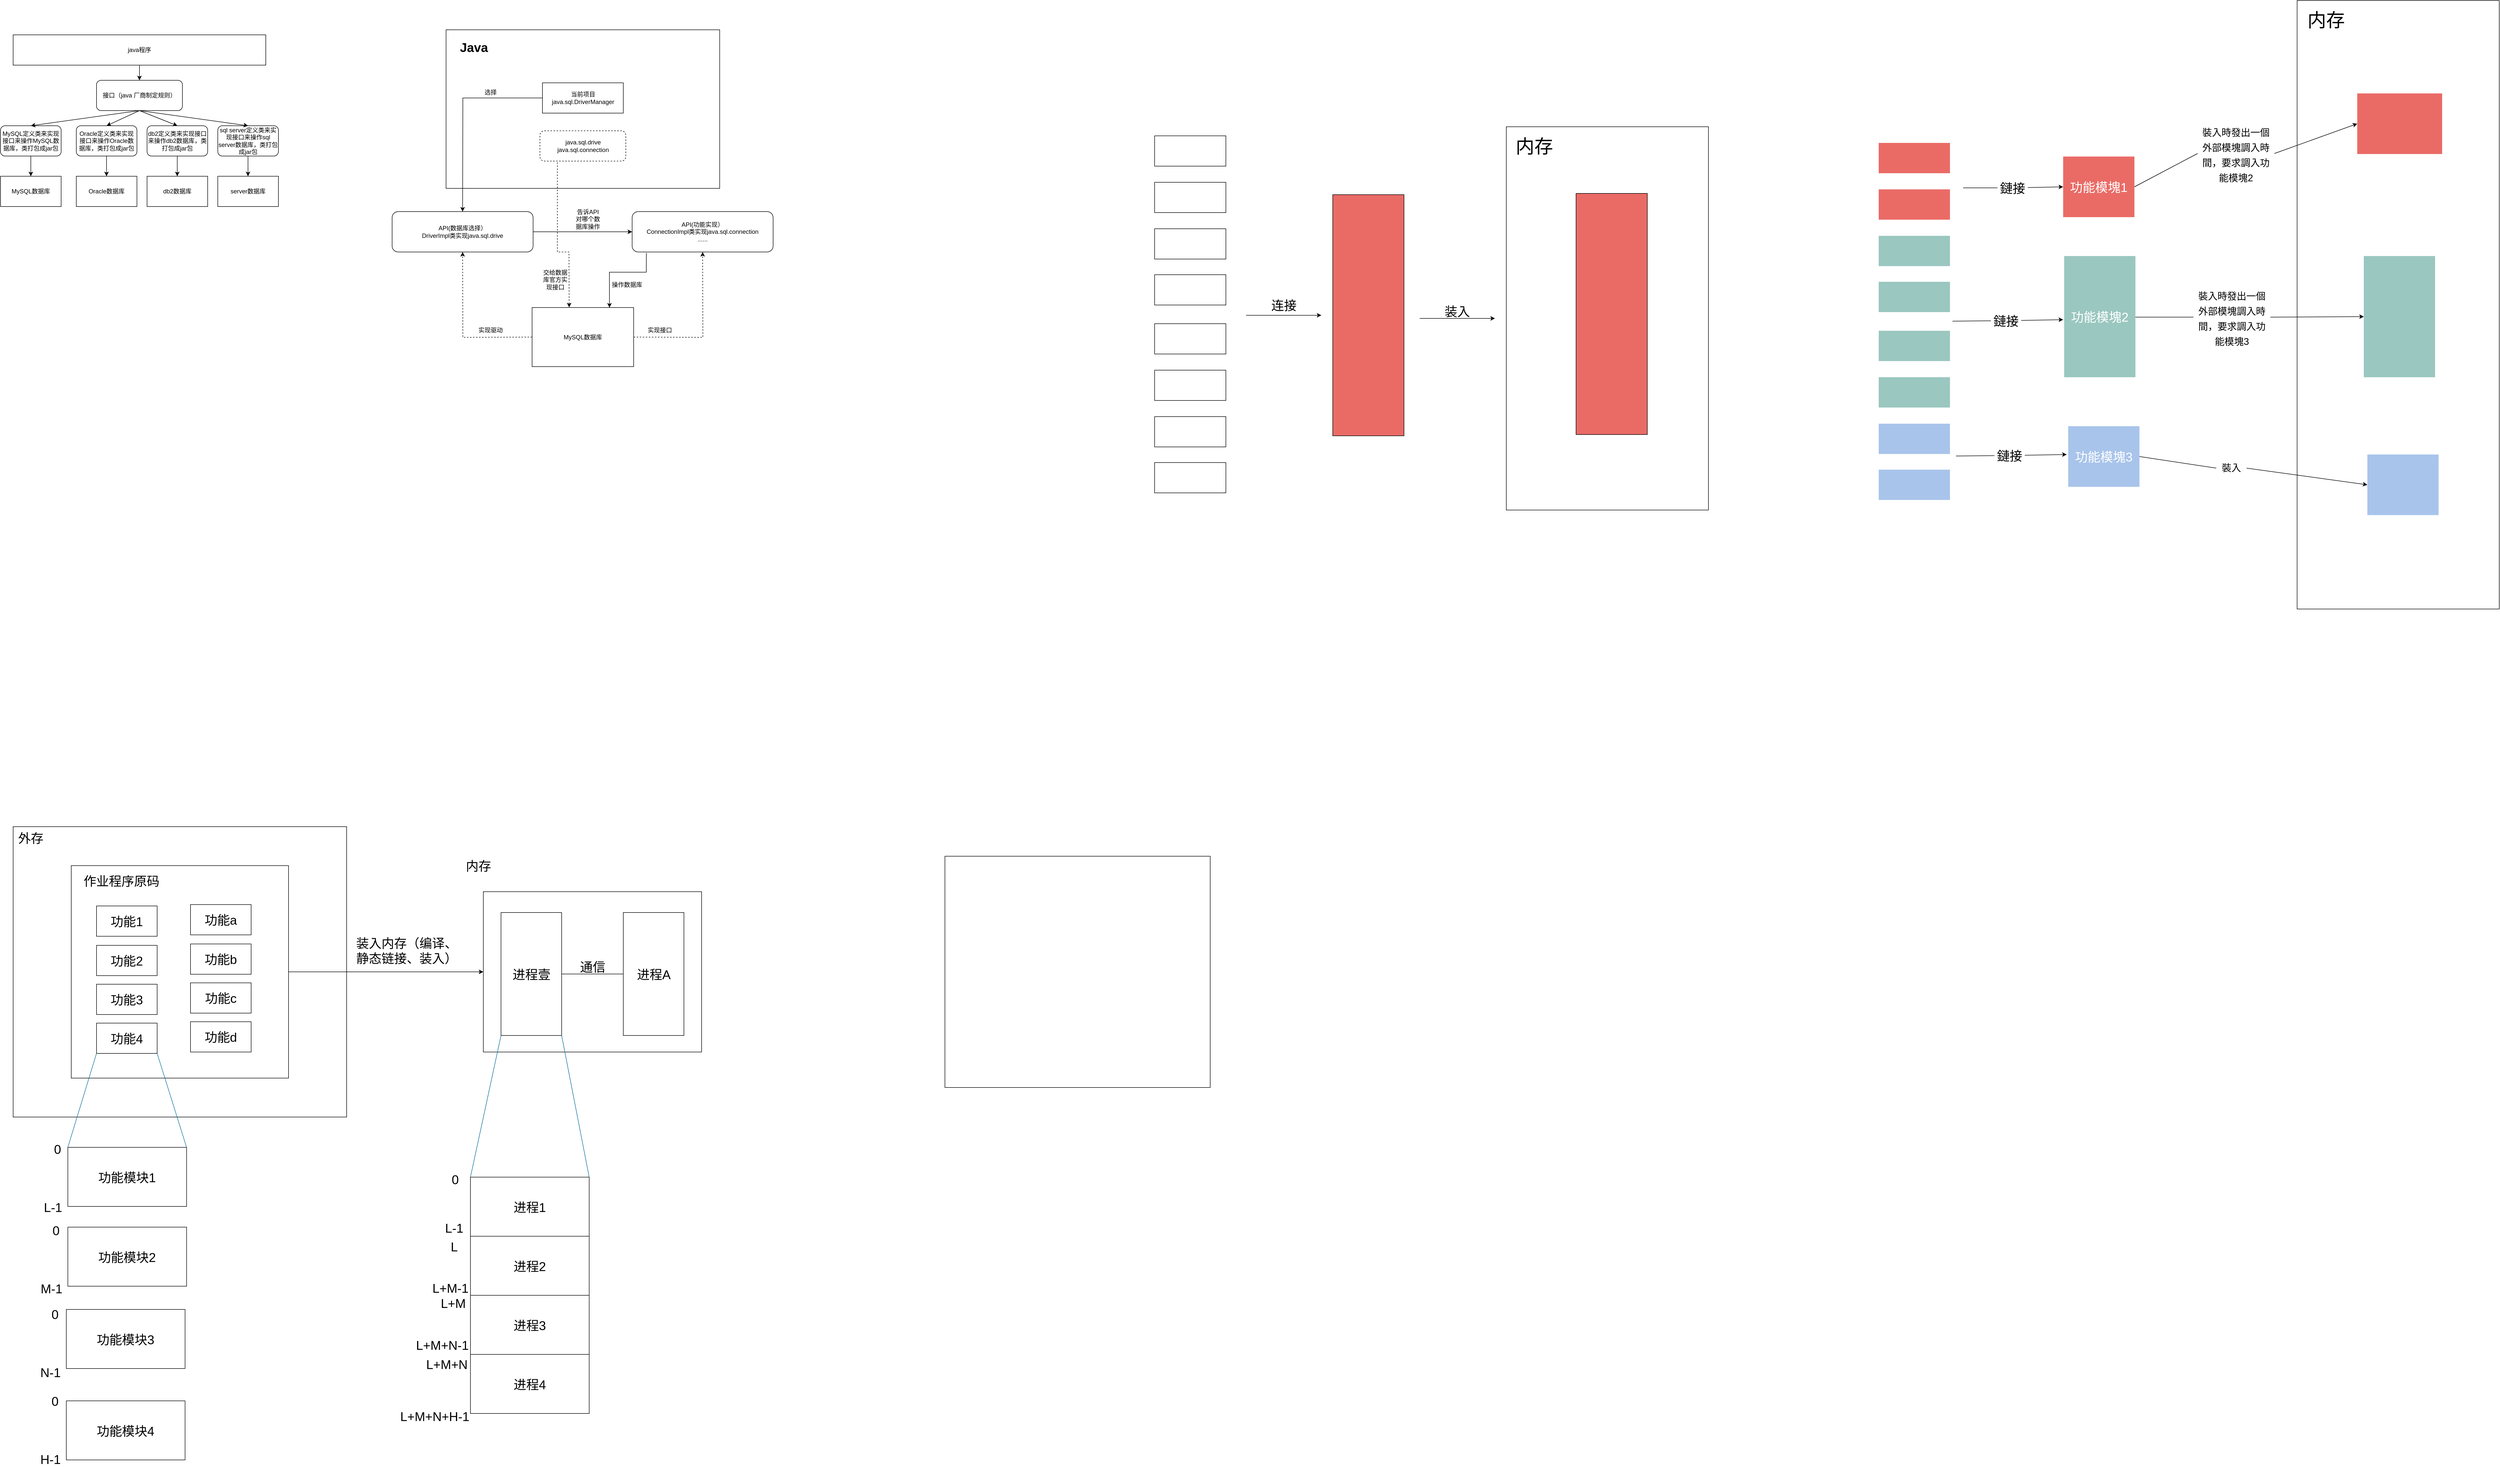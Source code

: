 <mxfile version="20.5.1" type="github">
  <diagram id="fJQxoJf5jhGwblM7NqLG" name="第 1 页">
    <mxGraphModel dx="2844" dy="1524" grid="0" gridSize="10" guides="0" tooltips="1" connect="1" arrows="1" fold="1" page="1" pageScale="1" pageWidth="12000" pageHeight="1500" math="0" shadow="0">
      <root>
        <mxCell id="0" />
        <mxCell id="1" parent="0" />
        <mxCell id="TgsDMeZz0ZNmJRAmqob0-356" value="&lt;span style=&quot;color: rgb(255, 255, 255);&quot;&gt;功能模塊2&lt;/span&gt;" style="rounded=0;whiteSpace=wrap;html=1;fontSize=25;fillColor=#9AC7BF;strokeColor=none;" vertex="1" parent="1">
          <mxGeometry x="4369" y="648" width="141" height="240" as="geometry" />
        </mxCell>
        <mxCell id="TgsDMeZz0ZNmJRAmqob0-334" value="&lt;font color=&quot;#ffffff&quot;&gt;功能模塊1&lt;/font&gt;" style="rounded=0;whiteSpace=wrap;html=1;fontSize=25;fillColor=#EA6B66;strokeColor=none;gradientColor=none;" vertex="1" parent="1">
          <mxGeometry x="4367" y="451" width="141" height="120" as="geometry" />
        </mxCell>
        <mxCell id="TgsDMeZz0ZNmJRAmqob0-341" value="" style="rounded=0;whiteSpace=wrap;html=1;fontSize=25;" vertex="1" parent="1">
          <mxGeometry x="4830" y="142" width="400" height="1205" as="geometry" />
        </mxCell>
        <mxCell id="TgsDMeZz0ZNmJRAmqob0-39" value="" style="rounded=0;whiteSpace=wrap;html=1;fillColor=none;" vertex="1" parent="1">
          <mxGeometry x="1166.75" y="200" width="541.5" height="314" as="geometry" />
        </mxCell>
        <mxCell id="TgsDMeZz0ZNmJRAmqob0-1" value="java程序&lt;br&gt;" style="rounded=0;whiteSpace=wrap;html=1;align=center;" vertex="1" parent="1">
          <mxGeometry x="310" y="210" width="500" height="60" as="geometry" />
        </mxCell>
        <mxCell id="TgsDMeZz0ZNmJRAmqob0-2" value="接口（java 厂商制定规则）" style="rounded=1;whiteSpace=wrap;html=1;" vertex="1" parent="1">
          <mxGeometry x="475" y="300" width="170" height="60" as="geometry" />
        </mxCell>
        <mxCell id="TgsDMeZz0ZNmJRAmqob0-3" value="MySQL定义类来实现接口来操作MySQL数据库，类打包成jar包" style="rounded=1;whiteSpace=wrap;html=1;" vertex="1" parent="1">
          <mxGeometry x="285" y="390" width="120" height="60" as="geometry" />
        </mxCell>
        <mxCell id="TgsDMeZz0ZNmJRAmqob0-4" value="Oracle定义类来实现接口来操作Oracle数据库，类打包成jar包" style="rounded=1;whiteSpace=wrap;html=1;" vertex="1" parent="1">
          <mxGeometry x="435" y="390" width="120" height="60" as="geometry" />
        </mxCell>
        <mxCell id="TgsDMeZz0ZNmJRAmqob0-5" value="db2定义类来实现接口来操作db2数据库，类打包成jar包" style="rounded=1;whiteSpace=wrap;html=1;" vertex="1" parent="1">
          <mxGeometry x="575" y="390" width="120" height="60" as="geometry" />
        </mxCell>
        <mxCell id="TgsDMeZz0ZNmJRAmqob0-6" value="sql server定义类来实现接口来操作sql server数据库，类打包成jar包" style="rounded=1;whiteSpace=wrap;html=1;" vertex="1" parent="1">
          <mxGeometry x="715" y="390" width="120" height="60" as="geometry" />
        </mxCell>
        <mxCell id="TgsDMeZz0ZNmJRAmqob0-7" value="MySQL数据库" style="rounded=0;whiteSpace=wrap;html=1;" vertex="1" parent="1">
          <mxGeometry x="285" y="490" width="120" height="60" as="geometry" />
        </mxCell>
        <mxCell id="TgsDMeZz0ZNmJRAmqob0-8" value="server数据库" style="rounded=0;whiteSpace=wrap;html=1;" vertex="1" parent="1">
          <mxGeometry x="715" y="490" width="120" height="60" as="geometry" />
        </mxCell>
        <mxCell id="TgsDMeZz0ZNmJRAmqob0-9" value="db2数据库" style="rounded=0;whiteSpace=wrap;html=1;" vertex="1" parent="1">
          <mxGeometry x="575" y="490" width="120" height="60" as="geometry" />
        </mxCell>
        <mxCell id="TgsDMeZz0ZNmJRAmqob0-10" value="Oracle数据库" style="rounded=0;whiteSpace=wrap;html=1;" vertex="1" parent="1">
          <mxGeometry x="435" y="490" width="120" height="60" as="geometry" />
        </mxCell>
        <mxCell id="TgsDMeZz0ZNmJRAmqob0-11" value="" style="endArrow=classic;html=1;rounded=0;exitX=0.5;exitY=1;exitDx=0;exitDy=0;entryX=0.5;entryY=0;entryDx=0;entryDy=0;" edge="1" parent="1" source="TgsDMeZz0ZNmJRAmqob0-1" target="TgsDMeZz0ZNmJRAmqob0-2">
          <mxGeometry width="50" height="50" relative="1" as="geometry">
            <mxPoint x="590" y="390" as="sourcePoint" />
            <mxPoint x="640" y="340" as="targetPoint" />
          </mxGeometry>
        </mxCell>
        <mxCell id="TgsDMeZz0ZNmJRAmqob0-12" value="" style="endArrow=classic;html=1;rounded=0;exitX=0.5;exitY=1;exitDx=0;exitDy=0;entryX=0.5;entryY=0;entryDx=0;entryDy=0;" edge="1" parent="1" source="TgsDMeZz0ZNmJRAmqob0-2" target="TgsDMeZz0ZNmJRAmqob0-3">
          <mxGeometry width="50" height="50" relative="1" as="geometry">
            <mxPoint x="590" y="390" as="sourcePoint" />
            <mxPoint x="640" y="340" as="targetPoint" />
          </mxGeometry>
        </mxCell>
        <mxCell id="TgsDMeZz0ZNmJRAmqob0-13" value="" style="endArrow=classic;html=1;rounded=0;exitX=0.5;exitY=1;exitDx=0;exitDy=0;entryX=0.5;entryY=0;entryDx=0;entryDy=0;" edge="1" parent="1" source="TgsDMeZz0ZNmJRAmqob0-2" target="TgsDMeZz0ZNmJRAmqob0-6">
          <mxGeometry width="50" height="50" relative="1" as="geometry">
            <mxPoint x="570" y="370" as="sourcePoint" />
            <mxPoint x="355" y="400" as="targetPoint" />
          </mxGeometry>
        </mxCell>
        <mxCell id="TgsDMeZz0ZNmJRAmqob0-14" value="" style="endArrow=classic;html=1;rounded=0;entryX=0.5;entryY=0;entryDx=0;entryDy=0;exitX=0.5;exitY=1;exitDx=0;exitDy=0;" edge="1" parent="1" source="TgsDMeZz0ZNmJRAmqob0-2" target="TgsDMeZz0ZNmJRAmqob0-5">
          <mxGeometry width="50" height="50" relative="1" as="geometry">
            <mxPoint x="560" y="370" as="sourcePoint" />
            <mxPoint x="785" y="400" as="targetPoint" />
          </mxGeometry>
        </mxCell>
        <mxCell id="TgsDMeZz0ZNmJRAmqob0-15" value="" style="endArrow=classic;html=1;rounded=0;entryX=0.5;entryY=0;entryDx=0;entryDy=0;exitX=0.5;exitY=1;exitDx=0;exitDy=0;" edge="1" parent="1" source="TgsDMeZz0ZNmJRAmqob0-2" target="TgsDMeZz0ZNmJRAmqob0-4">
          <mxGeometry width="50" height="50" relative="1" as="geometry">
            <mxPoint x="570" y="370" as="sourcePoint" />
            <mxPoint x="645" y="400" as="targetPoint" />
          </mxGeometry>
        </mxCell>
        <mxCell id="TgsDMeZz0ZNmJRAmqob0-16" value="" style="endArrow=classic;html=1;rounded=0;exitX=0.5;exitY=1;exitDx=0;exitDy=0;entryX=0.5;entryY=0;entryDx=0;entryDy=0;" edge="1" parent="1" source="TgsDMeZz0ZNmJRAmqob0-3" target="TgsDMeZz0ZNmJRAmqob0-7">
          <mxGeometry width="50" height="50" relative="1" as="geometry">
            <mxPoint x="570" y="280" as="sourcePoint" />
            <mxPoint x="570" y="310" as="targetPoint" />
          </mxGeometry>
        </mxCell>
        <mxCell id="TgsDMeZz0ZNmJRAmqob0-17" value="" style="endArrow=classic;html=1;rounded=0;exitX=0.5;exitY=1;exitDx=0;exitDy=0;entryX=0.5;entryY=0;entryDx=0;entryDy=0;" edge="1" parent="1">
          <mxGeometry width="50" height="50" relative="1" as="geometry">
            <mxPoint x="494.8" y="450" as="sourcePoint" />
            <mxPoint x="494.8" y="490" as="targetPoint" />
          </mxGeometry>
        </mxCell>
        <mxCell id="TgsDMeZz0ZNmJRAmqob0-18" value="" style="endArrow=classic;html=1;rounded=0;exitX=0.5;exitY=1;exitDx=0;exitDy=0;entryX=0.5;entryY=0;entryDx=0;entryDy=0;" edge="1" parent="1">
          <mxGeometry width="50" height="50" relative="1" as="geometry">
            <mxPoint x="634.8" y="450" as="sourcePoint" />
            <mxPoint x="634.8" y="490" as="targetPoint" />
          </mxGeometry>
        </mxCell>
        <mxCell id="TgsDMeZz0ZNmJRAmqob0-19" value="" style="endArrow=classic;html=1;rounded=0;exitX=0.5;exitY=1;exitDx=0;exitDy=0;entryX=0.5;entryY=0;entryDx=0;entryDy=0;" edge="1" parent="1">
          <mxGeometry width="50" height="50" relative="1" as="geometry">
            <mxPoint x="774.8" y="450" as="sourcePoint" />
            <mxPoint x="774.8" y="490" as="targetPoint" />
          </mxGeometry>
        </mxCell>
        <mxCell id="TgsDMeZz0ZNmJRAmqob0-20" value="当前项目&lt;br&gt;java.sql.DriverManager" style="rounded=0;whiteSpace=wrap;html=1;align=center;" vertex="1" parent="1">
          <mxGeometry x="1357.5" y="305" width="160" height="60" as="geometry" />
        </mxCell>
        <mxCell id="TgsDMeZz0ZNmJRAmqob0-21" value="java.sql.drive&lt;br&gt;java.sql.connection&lt;br&gt;" style="rounded=1;whiteSpace=wrap;html=1;fillColor=none;dashed=1;" vertex="1" parent="1">
          <mxGeometry x="1352.5" y="400" width="170" height="60" as="geometry" />
        </mxCell>
        <mxCell id="TgsDMeZz0ZNmJRAmqob0-23" value="API(数据库选择）&lt;br&gt;DriverImpl类实现java.sql.drive" style="rounded=1;whiteSpace=wrap;html=1;fillColor=none;" vertex="1" parent="1">
          <mxGeometry x="1060" y="560" width="279" height="80" as="geometry" />
        </mxCell>
        <mxCell id="TgsDMeZz0ZNmJRAmqob0-29" value="MySQL数据库" style="rounded=0;whiteSpace=wrap;html=1;" vertex="1" parent="1">
          <mxGeometry x="1337" y="750" width="201" height="117" as="geometry" />
        </mxCell>
        <mxCell id="TgsDMeZz0ZNmJRAmqob0-30" value="" style="endArrow=classic;html=1;rounded=0;entryX=0.5;entryY=0;entryDx=0;entryDy=0;exitX=0;exitY=0.5;exitDx=0;exitDy=0;" edge="1" parent="1" source="TgsDMeZz0ZNmJRAmqob0-20" target="TgsDMeZz0ZNmJRAmqob0-23">
          <mxGeometry width="50" height="50" relative="1" as="geometry">
            <mxPoint x="1429" y="484" as="sourcePoint" />
            <mxPoint x="1479" y="434" as="targetPoint" />
            <Array as="points">
              <mxPoint x="1200" y="335" />
            </Array>
          </mxGeometry>
        </mxCell>
        <mxCell id="TgsDMeZz0ZNmJRAmqob0-36" value="" style="endArrow=classic;html=1;rounded=0;exitX=0;exitY=0.5;exitDx=0;exitDy=0;entryX=0.5;entryY=1;entryDx=0;entryDy=0;dashed=1;" edge="1" parent="1" source="TgsDMeZz0ZNmJRAmqob0-29" target="TgsDMeZz0ZNmJRAmqob0-23">
          <mxGeometry width="50" height="50" relative="1" as="geometry">
            <mxPoint x="1199" y="767" as="sourcePoint" />
            <mxPoint x="1398.8" y="582" as="targetPoint" />
            <Array as="points">
              <mxPoint x="1200" y="809" />
              <mxPoint x="1200" y="803" />
            </Array>
          </mxGeometry>
        </mxCell>
        <mxCell id="TgsDMeZz0ZNmJRAmqob0-41" value="实现驱动" style="text;html=1;strokeColor=none;fillColor=none;align=center;verticalAlign=middle;whiteSpace=wrap;rounded=0;" vertex="1" parent="1">
          <mxGeometry x="1225" y="780" width="60" height="30" as="geometry" />
        </mxCell>
        <mxCell id="TgsDMeZz0ZNmJRAmqob0-42" value="选择" style="text;html=1;strokeColor=none;fillColor=none;align=center;verticalAlign=middle;whiteSpace=wrap;rounded=0;" vertex="1" parent="1">
          <mxGeometry x="1225" y="309" width="60" height="30" as="geometry" />
        </mxCell>
        <mxCell id="TgsDMeZz0ZNmJRAmqob0-43" value="" style="endArrow=classic;html=1;rounded=0;exitX=1;exitY=0.5;exitDx=0;exitDy=0;entryX=0;entryY=0.5;entryDx=0;entryDy=0;" edge="1" parent="1" source="TgsDMeZz0ZNmJRAmqob0-23" target="TgsDMeZz0ZNmJRAmqob0-48">
          <mxGeometry width="50" height="50" relative="1" as="geometry">
            <mxPoint x="1310" y="480" as="sourcePoint" />
            <mxPoint x="1410" y="600" as="targetPoint" />
            <Array as="points">
              <mxPoint x="1360" y="600" />
            </Array>
          </mxGeometry>
        </mxCell>
        <mxCell id="TgsDMeZz0ZNmJRAmqob0-44" value="告诉API对哪个数据库操作" style="text;html=1;strokeColor=none;fillColor=none;align=center;verticalAlign=middle;whiteSpace=wrap;rounded=0;" vertex="1" parent="1">
          <mxGeometry x="1420" y="560" width="55" height="30" as="geometry" />
        </mxCell>
        <mxCell id="TgsDMeZz0ZNmJRAmqob0-47" value="" style="endArrow=classic;html=1;rounded=0;exitX=1;exitY=0.5;exitDx=0;exitDy=0;entryX=0.5;entryY=1;entryDx=0;entryDy=0;dashed=1;" edge="1" parent="1" source="TgsDMeZz0ZNmJRAmqob0-29" target="TgsDMeZz0ZNmJRAmqob0-48">
          <mxGeometry width="50" height="50" relative="1" as="geometry">
            <mxPoint x="1580" y="475.41" as="sourcePoint" />
            <mxPoint x="1580.939" y="764.591" as="targetPoint" />
            <Array as="points">
              <mxPoint x="1675" y="809" />
            </Array>
          </mxGeometry>
        </mxCell>
        <mxCell id="TgsDMeZz0ZNmJRAmqob0-48" value="API(功能实现）&lt;br&gt;ConnectionImpl类实现java.sql.connection&lt;br&gt;......" style="rounded=1;whiteSpace=wrap;html=1;fillColor=none;" vertex="1" parent="1">
          <mxGeometry x="1535" y="560" width="279" height="80" as="geometry" />
        </mxCell>
        <mxCell id="TgsDMeZz0ZNmJRAmqob0-49" value="实现接口" style="text;html=1;strokeColor=none;fillColor=none;align=center;verticalAlign=middle;whiteSpace=wrap;rounded=0;" vertex="1" parent="1">
          <mxGeometry x="1560" y="780" width="60" height="30" as="geometry" />
        </mxCell>
        <mxCell id="TgsDMeZz0ZNmJRAmqob0-52" value="" style="endArrow=classic;html=1;rounded=0;dashed=1;exitX=0.203;exitY=1.044;exitDx=0;exitDy=0;exitPerimeter=0;entryX=0.365;entryY=-0.003;entryDx=0;entryDy=0;entryPerimeter=0;" edge="1" parent="1" source="TgsDMeZz0ZNmJRAmqob0-21" target="TgsDMeZz0ZNmJRAmqob0-29">
          <mxGeometry width="50" height="50" relative="1" as="geometry">
            <mxPoint x="1420" y="690" as="sourcePoint" />
            <mxPoint x="1470" y="640" as="targetPoint" />
            <Array as="points">
              <mxPoint x="1387" y="640" />
              <mxPoint x="1410" y="640" />
            </Array>
          </mxGeometry>
        </mxCell>
        <mxCell id="TgsDMeZz0ZNmJRAmqob0-53" value="交给数据库官方实现接口" style="text;html=1;strokeColor=none;fillColor=none;align=center;verticalAlign=middle;whiteSpace=wrap;rounded=0;dashed=1;" vertex="1" parent="1">
          <mxGeometry x="1352.5" y="680" width="60" height="30" as="geometry" />
        </mxCell>
        <mxCell id="TgsDMeZz0ZNmJRAmqob0-55" value="" style="endArrow=classic;html=1;rounded=0;exitX=0.101;exitY=1.023;exitDx=0;exitDy=0;exitPerimeter=0;entryX=0.762;entryY=0.001;entryDx=0;entryDy=0;entryPerimeter=0;" edge="1" parent="1" source="TgsDMeZz0ZNmJRAmqob0-48" target="TgsDMeZz0ZNmJRAmqob0-29">
          <mxGeometry width="50" height="50" relative="1" as="geometry">
            <mxPoint x="1390" y="620" as="sourcePoint" />
            <mxPoint x="1440" y="570" as="targetPoint" />
            <Array as="points">
              <mxPoint x="1563" y="680" />
              <mxPoint x="1490" y="680" />
            </Array>
          </mxGeometry>
        </mxCell>
        <mxCell id="TgsDMeZz0ZNmJRAmqob0-56" value="操作数据库" style="text;html=1;strokeColor=none;fillColor=none;align=center;verticalAlign=middle;whiteSpace=wrap;rounded=0;dashed=1;" vertex="1" parent="1">
          <mxGeometry x="1490" y="690" width="70" height="30" as="geometry" />
        </mxCell>
        <mxCell id="TgsDMeZz0ZNmJRAmqob0-57" value="&lt;font style=&quot;font-size: 25px;&quot;&gt;&lt;b&gt;Java&lt;/b&gt;&lt;/font&gt;" style="text;html=1;strokeColor=none;fillColor=none;align=center;verticalAlign=middle;whiteSpace=wrap;rounded=0;dashed=1;" vertex="1" parent="1">
          <mxGeometry x="1180" y="214" width="84" height="39" as="geometry" />
        </mxCell>
        <mxCell id="TgsDMeZz0ZNmJRAmqob0-58" value="" style="rounded=0;whiteSpace=wrap;html=1;fontSize=25;" vertex="1" parent="1">
          <mxGeometry x="310" y="1778" width="660" height="575" as="geometry" />
        </mxCell>
        <mxCell id="TgsDMeZz0ZNmJRAmqob0-59" value="外存" style="text;html=1;strokeColor=none;fillColor=none;align=center;verticalAlign=middle;whiteSpace=wrap;rounded=0;fontSize=25;" vertex="1" parent="1">
          <mxGeometry x="314.5" y="1785" width="60" height="30" as="geometry" />
        </mxCell>
        <mxCell id="TgsDMeZz0ZNmJRAmqob0-60" value="" style="rounded=0;whiteSpace=wrap;html=1;fontSize=25;" vertex="1" parent="1">
          <mxGeometry x="425" y="1855.13" width="430" height="420.75" as="geometry" />
        </mxCell>
        <mxCell id="TgsDMeZz0ZNmJRAmqob0-61" value="" style="endArrow=classic;html=1;rounded=0;fontSize=25;exitX=1;exitY=0.5;exitDx=0;exitDy=0;entryX=0;entryY=0.5;entryDx=0;entryDy=0;" edge="1" parent="1" source="TgsDMeZz0ZNmJRAmqob0-60" target="TgsDMeZz0ZNmJRAmqob0-66">
          <mxGeometry width="50" height="50" relative="1" as="geometry">
            <mxPoint x="1126.5" y="2005" as="sourcePoint" />
            <mxPoint x="1269.5" y="2060" as="targetPoint" />
          </mxGeometry>
        </mxCell>
        <mxCell id="TgsDMeZz0ZNmJRAmqob0-62" value="" style="rounded=0;whiteSpace=wrap;html=1;fontSize=25;fillColor=none;" vertex="1" parent="1">
          <mxGeometry x="2154" y="1836.5" width="525" height="458" as="geometry" />
        </mxCell>
        <mxCell id="TgsDMeZz0ZNmJRAmqob0-64" value="装入内存（编译、静态链接、装入）" style="text;html=1;strokeColor=none;fillColor=none;align=center;verticalAlign=middle;whiteSpace=wrap;rounded=0;fontSize=25;" vertex="1" parent="1">
          <mxGeometry x="980" y="1976" width="217.5" height="94" as="geometry" />
        </mxCell>
        <mxCell id="TgsDMeZz0ZNmJRAmqob0-65" value="内存" style="text;html=1;strokeColor=none;fillColor=none;align=center;verticalAlign=middle;whiteSpace=wrap;rounded=0;fontSize=25;" vertex="1" parent="1">
          <mxGeometry x="1200.5" y="1840" width="60" height="30" as="geometry" />
        </mxCell>
        <mxCell id="TgsDMeZz0ZNmJRAmqob0-66" value="" style="rounded=0;whiteSpace=wrap;html=1;fontSize=25;" vertex="1" parent="1">
          <mxGeometry x="1240.5" y="1906.75" width="432" height="317.5" as="geometry" />
        </mxCell>
        <mxCell id="TgsDMeZz0ZNmJRAmqob0-71" value="作业程序原码" style="text;html=1;strokeColor=none;fillColor=none;align=center;verticalAlign=middle;whiteSpace=wrap;rounded=0;fontSize=25;" vertex="1" parent="1">
          <mxGeometry x="437" y="1870" width="175" height="30" as="geometry" />
        </mxCell>
        <mxCell id="TgsDMeZz0ZNmJRAmqob0-76" value="功能1" style="rounded=0;whiteSpace=wrap;html=1;fontSize=25;" vertex="1" parent="1">
          <mxGeometry x="475" y="1935" width="120" height="60" as="geometry" />
        </mxCell>
        <mxCell id="TgsDMeZz0ZNmJRAmqob0-77" value="功能4" style="rounded=0;whiteSpace=wrap;html=1;fontSize=25;" vertex="1" parent="1">
          <mxGeometry x="475" y="2167" width="120" height="60" as="geometry" />
        </mxCell>
        <mxCell id="TgsDMeZz0ZNmJRAmqob0-78" value="功能3" style="rounded=0;whiteSpace=wrap;html=1;fontSize=25;" vertex="1" parent="1">
          <mxGeometry x="475" y="2090" width="120" height="60" as="geometry" />
        </mxCell>
        <mxCell id="TgsDMeZz0ZNmJRAmqob0-79" value="功能2" style="rounded=0;whiteSpace=wrap;html=1;fontSize=25;" vertex="1" parent="1">
          <mxGeometry x="475" y="2013" width="120" height="60" as="geometry" />
        </mxCell>
        <mxCell id="TgsDMeZz0ZNmJRAmqob0-82" value="进程壹" style="rounded=0;whiteSpace=wrap;html=1;fontSize=25;" vertex="1" parent="1">
          <mxGeometry x="1275.5" y="1948" width="120" height="243.51" as="geometry" />
        </mxCell>
        <mxCell id="TgsDMeZz0ZNmJRAmqob0-85" style="edgeStyle=none;rounded=0;orthogonalLoop=1;jettySize=auto;html=1;exitX=0.75;exitY=1;exitDx=0;exitDy=0;fontSize=25;" edge="1" parent="1" source="TgsDMeZz0ZNmJRAmqob0-82" target="TgsDMeZz0ZNmJRAmqob0-82">
          <mxGeometry relative="1" as="geometry" />
        </mxCell>
        <mxCell id="TgsDMeZz0ZNmJRAmqob0-87" value="进程4" style="rounded=0;whiteSpace=wrap;html=1;fontSize=25;" vertex="1" parent="1">
          <mxGeometry x="1215" y="2823" width="235" height="117" as="geometry" />
        </mxCell>
        <mxCell id="TgsDMeZz0ZNmJRAmqob0-90" value="进程1" style="rounded=0;whiteSpace=wrap;html=1;fontSize=25;" vertex="1" parent="1">
          <mxGeometry x="1215" y="2472" width="235" height="117" as="geometry" />
        </mxCell>
        <mxCell id="TgsDMeZz0ZNmJRAmqob0-91" value="进程2" style="rounded=0;whiteSpace=wrap;html=1;fontSize=25;" vertex="1" parent="1">
          <mxGeometry x="1215" y="2589" width="235" height="117" as="geometry" />
        </mxCell>
        <mxCell id="TgsDMeZz0ZNmJRAmqob0-92" value="进程3" style="rounded=0;whiteSpace=wrap;html=1;fontSize=25;" vertex="1" parent="1">
          <mxGeometry x="1215" y="2706" width="235" height="117" as="geometry" />
        </mxCell>
        <mxCell id="TgsDMeZz0ZNmJRAmqob0-93" value="" style="endArrow=none;html=1;rounded=0;fontSize=25;entryX=0;entryY=1;entryDx=0;entryDy=0;exitX=0;exitY=0;exitDx=0;exitDy=0;fillColor=#b1ddf0;strokeColor=#10739e;" edge="1" parent="1" source="TgsDMeZz0ZNmJRAmqob0-90" target="TgsDMeZz0ZNmJRAmqob0-82">
          <mxGeometry width="50" height="50" relative="1" as="geometry">
            <mxPoint x="1173" y="2502" as="sourcePoint" />
            <mxPoint x="1223" y="2452" as="targetPoint" />
          </mxGeometry>
        </mxCell>
        <mxCell id="TgsDMeZz0ZNmJRAmqob0-94" value="" style="endArrow=none;html=1;rounded=0;fontSize=25;exitX=1;exitY=1;exitDx=0;exitDy=0;entryX=1;entryY=0;entryDx=0;entryDy=0;fillColor=#b1ddf0;strokeColor=#10739e;" edge="1" parent="1" source="TgsDMeZz0ZNmJRAmqob0-82" target="TgsDMeZz0ZNmJRAmqob0-90">
          <mxGeometry width="50" height="50" relative="1" as="geometry">
            <mxPoint x="1173" y="2502" as="sourcePoint" />
            <mxPoint x="1223" y="2452" as="targetPoint" />
          </mxGeometry>
        </mxCell>
        <mxCell id="TgsDMeZz0ZNmJRAmqob0-95" value="0" style="text;html=1;strokeColor=none;fillColor=none;align=center;verticalAlign=middle;whiteSpace=wrap;rounded=0;fontSize=25;" vertex="1" parent="1">
          <mxGeometry x="1155" y="2461" width="60" height="30" as="geometry" />
        </mxCell>
        <mxCell id="TgsDMeZz0ZNmJRAmqob0-96" value="L-1" style="text;html=1;strokeColor=none;fillColor=none;align=center;verticalAlign=middle;whiteSpace=wrap;rounded=0;fontSize=25;" vertex="1" parent="1">
          <mxGeometry x="1152.5" y="2557" width="60" height="30" as="geometry" />
        </mxCell>
        <mxCell id="TgsDMeZz0ZNmJRAmqob0-97" value="L" style="text;html=1;strokeColor=none;fillColor=none;align=center;verticalAlign=middle;whiteSpace=wrap;rounded=0;fontSize=25;" vertex="1" parent="1">
          <mxGeometry x="1152.5" y="2594" width="60" height="30" as="geometry" />
        </mxCell>
        <mxCell id="TgsDMeZz0ZNmJRAmqob0-98" value="L+M-1" style="text;html=1;strokeColor=none;fillColor=none;align=center;verticalAlign=middle;whiteSpace=wrap;rounded=0;fontSize=25;" vertex="1" parent="1">
          <mxGeometry x="1126" y="2676" width="99" height="30" as="geometry" />
        </mxCell>
        <mxCell id="TgsDMeZz0ZNmJRAmqob0-99" value="L+M" style="text;html=1;strokeColor=none;fillColor=none;align=center;verticalAlign=middle;whiteSpace=wrap;rounded=0;fontSize=25;" vertex="1" parent="1">
          <mxGeometry x="1150.5" y="2706" width="60" height="30" as="geometry" />
        </mxCell>
        <mxCell id="TgsDMeZz0ZNmJRAmqob0-100" value="L+M+N-1" style="text;html=1;strokeColor=none;fillColor=none;align=center;verticalAlign=middle;whiteSpace=wrap;rounded=0;fontSize=25;" vertex="1" parent="1">
          <mxGeometry x="1104" y="2789" width="111" height="30" as="geometry" />
        </mxCell>
        <mxCell id="TgsDMeZz0ZNmJRAmqob0-101" value="L+M+N" style="text;html=1;strokeColor=none;fillColor=none;align=center;verticalAlign=middle;whiteSpace=wrap;rounded=0;fontSize=25;" vertex="1" parent="1">
          <mxGeometry x="1125.5" y="2827" width="85" height="30" as="geometry" />
        </mxCell>
        <mxCell id="TgsDMeZz0ZNmJRAmqob0-102" value="L+M+N+H-1" style="text;html=1;strokeColor=none;fillColor=none;align=center;verticalAlign=middle;whiteSpace=wrap;rounded=0;fontSize=25;" vertex="1" parent="1">
          <mxGeometry x="1074" y="2930" width="141" height="30" as="geometry" />
        </mxCell>
        <mxCell id="TgsDMeZz0ZNmJRAmqob0-103" value="功能模块4" style="rounded=0;whiteSpace=wrap;html=1;fontSize=25;" vertex="1" parent="1">
          <mxGeometry x="415.25" y="2915" width="235" height="117" as="geometry" />
        </mxCell>
        <mxCell id="TgsDMeZz0ZNmJRAmqob0-113" value="0" style="text;html=1;strokeColor=none;fillColor=none;align=center;verticalAlign=middle;whiteSpace=wrap;rounded=0;fontSize=25;" vertex="1" parent="1">
          <mxGeometry x="377" y="2900" width="31.5" height="30" as="geometry" />
        </mxCell>
        <mxCell id="TgsDMeZz0ZNmJRAmqob0-114" value="H-1" style="text;html=1;strokeColor=none;fillColor=none;align=center;verticalAlign=middle;whiteSpace=wrap;rounded=0;fontSize=25;" vertex="1" parent="1">
          <mxGeometry x="355" y="3015" width="58" height="30" as="geometry" />
        </mxCell>
        <mxCell id="TgsDMeZz0ZNmJRAmqob0-124" value="功能模块1" style="rounded=0;whiteSpace=wrap;html=1;fontSize=25;" vertex="1" parent="1">
          <mxGeometry x="418.25" y="2413" width="235" height="117" as="geometry" />
        </mxCell>
        <mxCell id="TgsDMeZz0ZNmJRAmqob0-125" value="0" style="text;html=1;strokeColor=none;fillColor=none;align=center;verticalAlign=middle;whiteSpace=wrap;rounded=0;fontSize=25;" vertex="1" parent="1">
          <mxGeometry x="382.25" y="2401" width="31.5" height="30" as="geometry" />
        </mxCell>
        <mxCell id="TgsDMeZz0ZNmJRAmqob0-126" value="L-1" style="text;html=1;strokeColor=none;fillColor=none;align=center;verticalAlign=middle;whiteSpace=wrap;rounded=0;fontSize=25;" vertex="1" parent="1">
          <mxGeometry x="360.25" y="2516" width="58" height="30" as="geometry" />
        </mxCell>
        <mxCell id="TgsDMeZz0ZNmJRAmqob0-127" value="功能模块2" style="rounded=0;whiteSpace=wrap;html=1;fontSize=25;" vertex="1" parent="1">
          <mxGeometry x="418.25" y="2571" width="235" height="117" as="geometry" />
        </mxCell>
        <mxCell id="TgsDMeZz0ZNmJRAmqob0-128" value="0" style="text;html=1;strokeColor=none;fillColor=none;align=center;verticalAlign=middle;whiteSpace=wrap;rounded=0;fontSize=25;" vertex="1" parent="1">
          <mxGeometry x="378.75" y="2561.5" width="31.5" height="30" as="geometry" />
        </mxCell>
        <mxCell id="TgsDMeZz0ZNmJRAmqob0-129" value="M-1" style="text;html=1;strokeColor=none;fillColor=none;align=center;verticalAlign=middle;whiteSpace=wrap;rounded=0;fontSize=25;" vertex="1" parent="1">
          <mxGeometry x="356.75" y="2676.5" width="58" height="30" as="geometry" />
        </mxCell>
        <mxCell id="TgsDMeZz0ZNmJRAmqob0-130" value="功能模块3" style="rounded=0;whiteSpace=wrap;html=1;fontSize=25;" vertex="1" parent="1">
          <mxGeometry x="415.25" y="2734" width="235" height="117" as="geometry" />
        </mxCell>
        <mxCell id="TgsDMeZz0ZNmJRAmqob0-131" value="0" style="text;html=1;strokeColor=none;fillColor=none;align=center;verticalAlign=middle;whiteSpace=wrap;rounded=0;fontSize=25;" vertex="1" parent="1">
          <mxGeometry x="377" y="2728" width="31.5" height="30" as="geometry" />
        </mxCell>
        <mxCell id="TgsDMeZz0ZNmJRAmqob0-132" value="N-1" style="text;html=1;strokeColor=none;fillColor=none;align=center;verticalAlign=middle;whiteSpace=wrap;rounded=0;fontSize=25;" vertex="1" parent="1">
          <mxGeometry x="355" y="2843" width="58" height="30" as="geometry" />
        </mxCell>
        <mxCell id="TgsDMeZz0ZNmJRAmqob0-133" value="" style="endArrow=none;html=1;rounded=0;fontSize=25;entryX=0;entryY=1;entryDx=0;entryDy=0;exitX=0;exitY=0;exitDx=0;exitDy=0;fillColor=#b1ddf0;strokeColor=#10739e;" edge="1" parent="1" source="TgsDMeZz0ZNmJRAmqob0-124" target="TgsDMeZz0ZNmJRAmqob0-77">
          <mxGeometry width="50" height="50" relative="1" as="geometry">
            <mxPoint x="1222.5" y="2486" as="sourcePoint" />
            <mxPoint x="1280.0" y="2195.51" as="targetPoint" />
          </mxGeometry>
        </mxCell>
        <mxCell id="TgsDMeZz0ZNmJRAmqob0-134" value="" style="endArrow=none;html=1;rounded=0;fontSize=25;entryX=1;entryY=1;entryDx=0;entryDy=0;exitX=1;exitY=0;exitDx=0;exitDy=0;fillColor=#b1ddf0;strokeColor=#10739e;" edge="1" parent="1" source="TgsDMeZz0ZNmJRAmqob0-124" target="TgsDMeZz0ZNmJRAmqob0-77">
          <mxGeometry width="50" height="50" relative="1" as="geometry">
            <mxPoint x="420.0" y="2429" as="sourcePoint" />
            <mxPoint x="485" y="2237.0" as="targetPoint" />
          </mxGeometry>
        </mxCell>
        <mxCell id="TgsDMeZz0ZNmJRAmqob0-135" value="功能a" style="rounded=0;whiteSpace=wrap;html=1;fontSize=25;" vertex="1" parent="1">
          <mxGeometry x="661" y="1932.25" width="120" height="60" as="geometry" />
        </mxCell>
        <mxCell id="TgsDMeZz0ZNmJRAmqob0-136" value="功能d" style="rounded=0;whiteSpace=wrap;html=1;fontSize=25;" vertex="1" parent="1">
          <mxGeometry x="661" y="2164.25" width="120" height="60" as="geometry" />
        </mxCell>
        <mxCell id="TgsDMeZz0ZNmJRAmqob0-137" value="功能c" style="rounded=0;whiteSpace=wrap;html=1;fontSize=25;" vertex="1" parent="1">
          <mxGeometry x="661" y="2087.25" width="120" height="60" as="geometry" />
        </mxCell>
        <mxCell id="TgsDMeZz0ZNmJRAmqob0-138" value="功能b" style="rounded=0;whiteSpace=wrap;html=1;fontSize=25;" vertex="1" parent="1">
          <mxGeometry x="661" y="2010.25" width="120" height="60" as="geometry" />
        </mxCell>
        <mxCell id="TgsDMeZz0ZNmJRAmqob0-139" value="进程A" style="rounded=0;whiteSpace=wrap;html=1;fontSize=25;" vertex="1" parent="1">
          <mxGeometry x="1517.5" y="1948" width="120" height="243.51" as="geometry" />
        </mxCell>
        <mxCell id="TgsDMeZz0ZNmJRAmqob0-140" value="" style="endArrow=none;html=1;rounded=0;fontSize=25;exitX=1;exitY=0.5;exitDx=0;exitDy=0;entryX=0;entryY=0.5;entryDx=0;entryDy=0;" edge="1" parent="1" source="TgsDMeZz0ZNmJRAmqob0-82" target="TgsDMeZz0ZNmJRAmqob0-139">
          <mxGeometry width="50" height="50" relative="1" as="geometry">
            <mxPoint x="1519" y="2461" as="sourcePoint" />
            <mxPoint x="1569" y="2411" as="targetPoint" />
          </mxGeometry>
        </mxCell>
        <mxCell id="TgsDMeZz0ZNmJRAmqob0-141" value="通信" style="text;html=1;strokeColor=none;fillColor=none;align=center;verticalAlign=middle;whiteSpace=wrap;rounded=0;fontSize=25;" vertex="1" parent="1">
          <mxGeometry x="1426.5" y="2040" width="60" height="30" as="geometry" />
        </mxCell>
        <mxCell id="TgsDMeZz0ZNmJRAmqob0-144" value="" style="rounded=0;whiteSpace=wrap;html=1;fontSize=25;" vertex="1" parent="1">
          <mxGeometry x="2569" y="782" width="141" height="60" as="geometry" />
        </mxCell>
        <mxCell id="TgsDMeZz0ZNmJRAmqob0-145" value="" style="rounded=0;whiteSpace=wrap;html=1;fontSize=25;" vertex="1" parent="1">
          <mxGeometry x="2569" y="1057" width="141" height="60" as="geometry" />
        </mxCell>
        <mxCell id="TgsDMeZz0ZNmJRAmqob0-146" value="" style="rounded=0;whiteSpace=wrap;html=1;fontSize=25;" vertex="1" parent="1">
          <mxGeometry x="2569" y="966" width="141" height="60" as="geometry" />
        </mxCell>
        <mxCell id="TgsDMeZz0ZNmJRAmqob0-147" value="" style="rounded=0;whiteSpace=wrap;html=1;fontSize=25;" vertex="1" parent="1">
          <mxGeometry x="2569" y="874" width="141" height="60" as="geometry" />
        </mxCell>
        <mxCell id="TgsDMeZz0ZNmJRAmqob0-161" value="" style="rounded=0;whiteSpace=wrap;html=1;fontSize=25;" vertex="1" parent="1">
          <mxGeometry x="2569" y="410" width="141" height="60" as="geometry" />
        </mxCell>
        <mxCell id="TgsDMeZz0ZNmJRAmqob0-162" value="" style="rounded=0;whiteSpace=wrap;html=1;fontSize=25;" vertex="1" parent="1">
          <mxGeometry x="2569" y="685" width="141" height="60" as="geometry" />
        </mxCell>
        <mxCell id="TgsDMeZz0ZNmJRAmqob0-163" value="" style="rounded=0;whiteSpace=wrap;html=1;fontSize=25;" vertex="1" parent="1">
          <mxGeometry x="2569" y="594" width="141" height="60" as="geometry" />
        </mxCell>
        <mxCell id="TgsDMeZz0ZNmJRAmqob0-164" value="" style="rounded=0;whiteSpace=wrap;html=1;fontSize=25;" vertex="1" parent="1">
          <mxGeometry x="2569" y="502" width="141" height="60" as="geometry" />
        </mxCell>
        <mxCell id="TgsDMeZz0ZNmJRAmqob0-177" value="" style="rounded=0;whiteSpace=wrap;html=1;fontSize=25;fillColor=#EA6B66;" vertex="1" parent="1">
          <mxGeometry x="2921.5" y="526.5" width="141" height="477.5" as="geometry" />
        </mxCell>
        <mxCell id="TgsDMeZz0ZNmJRAmqob0-221" value="" style="rounded=0;whiteSpace=wrap;html=1;fontSize=25;" vertex="1" parent="1">
          <mxGeometry x="3265" y="392" width="400" height="759" as="geometry" />
        </mxCell>
        <mxCell id="TgsDMeZz0ZNmJRAmqob0-254" value="" style="endArrow=classic;html=1;rounded=0;fontSize=25;" edge="1" parent="1">
          <mxGeometry width="50" height="50" relative="1" as="geometry">
            <mxPoint x="2750" y="765.32" as="sourcePoint" />
            <mxPoint x="2899" y="765.32" as="targetPoint" />
          </mxGeometry>
        </mxCell>
        <mxCell id="TgsDMeZz0ZNmJRAmqob0-255" value="" style="endArrow=classic;html=1;rounded=0;fontSize=25;" edge="1" parent="1">
          <mxGeometry width="50" height="50" relative="1" as="geometry">
            <mxPoint x="3093.5" y="771.5" as="sourcePoint" />
            <mxPoint x="3242.5" y="771.5" as="targetPoint" />
          </mxGeometry>
        </mxCell>
        <mxCell id="TgsDMeZz0ZNmJRAmqob0-256" value="连接" style="text;html=1;strokeColor=none;fillColor=none;align=center;verticalAlign=middle;whiteSpace=wrap;rounded=0;fontSize=25;" vertex="1" parent="1">
          <mxGeometry x="2794.5" y="730" width="60" height="30" as="geometry" />
        </mxCell>
        <mxCell id="TgsDMeZz0ZNmJRAmqob0-258" value="装入" style="text;html=1;strokeColor=none;fillColor=none;align=center;verticalAlign=middle;whiteSpace=wrap;rounded=0;fontSize=25;" vertex="1" parent="1">
          <mxGeometry x="3138" y="741.5" width="60" height="30" as="geometry" />
        </mxCell>
        <mxCell id="TgsDMeZz0ZNmJRAmqob0-259" value="&lt;font style=&quot;font-size: 37px;&quot;&gt;内存&lt;/font&gt;" style="text;html=1;strokeColor=none;fillColor=none;align=center;verticalAlign=middle;whiteSpace=wrap;rounded=0;fontSize=25;" vertex="1" parent="1">
          <mxGeometry x="3271" y="404" width="99" height="55" as="geometry" />
        </mxCell>
        <mxCell id="TgsDMeZz0ZNmJRAmqob0-325" value="" style="rounded=0;whiteSpace=wrap;html=1;fontSize=25;fillColor=#9AC7BF;strokeColor=none;" vertex="1" parent="1">
          <mxGeometry x="4002" y="796" width="141" height="60" as="geometry" />
        </mxCell>
        <mxCell id="TgsDMeZz0ZNmJRAmqob0-326" value="" style="rounded=0;whiteSpace=wrap;html=1;fontSize=25;fillColor=#A9C4EB;strokeColor=none;" vertex="1" parent="1">
          <mxGeometry x="4002" y="1071" width="141" height="60" as="geometry" />
        </mxCell>
        <mxCell id="TgsDMeZz0ZNmJRAmqob0-327" value="" style="rounded=0;whiteSpace=wrap;html=1;fontSize=25;fillColor=#A9C4EB;strokeColor=none;" vertex="1" parent="1">
          <mxGeometry x="4002" y="980" width="141" height="60" as="geometry" />
        </mxCell>
        <mxCell id="TgsDMeZz0ZNmJRAmqob0-328" value="" style="rounded=0;whiteSpace=wrap;html=1;fontSize=25;fillColor=#9AC7BF;strokeColor=none;" vertex="1" parent="1">
          <mxGeometry x="4002" y="888" width="141" height="60" as="geometry" />
        </mxCell>
        <mxCell id="TgsDMeZz0ZNmJRAmqob0-329" value="" style="rounded=0;whiteSpace=wrap;html=1;fontSize=25;fillColor=#EA6B66;strokeColor=none;" vertex="1" parent="1">
          <mxGeometry x="4002" y="424" width="141" height="60" as="geometry" />
        </mxCell>
        <mxCell id="TgsDMeZz0ZNmJRAmqob0-330" value="" style="rounded=0;whiteSpace=wrap;html=1;fontSize=25;fillColor=#9AC7BF;strokeColor=none;" vertex="1" parent="1">
          <mxGeometry x="4002" y="699" width="141" height="60" as="geometry" />
        </mxCell>
        <mxCell id="TgsDMeZz0ZNmJRAmqob0-331" value="" style="rounded=0;whiteSpace=wrap;html=1;fontSize=25;fillColor=#9AC7BF;strokeColor=none;" vertex="1" parent="1">
          <mxGeometry x="4002" y="608" width="141" height="60" as="geometry" />
        </mxCell>
        <mxCell id="TgsDMeZz0ZNmJRAmqob0-332" value="" style="rounded=0;whiteSpace=wrap;html=1;fontSize=25;fillColor=#EA6B66;strokeColor=none;" vertex="1" parent="1">
          <mxGeometry x="4002" y="516" width="141" height="60" as="geometry" />
        </mxCell>
        <mxCell id="TgsDMeZz0ZNmJRAmqob0-350" value="" style="endArrow=classic;html=1;rounded=0;fontSize=25;startArrow=none;entryX=0;entryY=0.5;entryDx=0;entryDy=0;" edge="1" parent="1" source="TgsDMeZz0ZNmJRAmqob0-352" target="TgsDMeZz0ZNmJRAmqob0-334">
          <mxGeometry width="50" height="50" relative="1" as="geometry">
            <mxPoint x="4179" y="545.82" as="sourcePoint" />
            <mxPoint x="4356" y="468" as="targetPoint" />
          </mxGeometry>
        </mxCell>
        <mxCell id="TgsDMeZz0ZNmJRAmqob0-351" value="" style="endArrow=classic;html=1;rounded=0;fontSize=25;entryX=0;entryY=0.5;entryDx=0;entryDy=0;exitX=1;exitY=0.5;exitDx=0;exitDy=0;startArrow=none;" edge="1" parent="1" source="TgsDMeZz0ZNmJRAmqob0-353" target="TgsDMeZz0ZNmJRAmqob0-367">
          <mxGeometry width="50" height="50" relative="1" as="geometry">
            <mxPoint x="4883" y="345" as="sourcePoint" />
            <mxPoint x="4958" y="589" as="targetPoint" />
          </mxGeometry>
        </mxCell>
        <mxCell id="TgsDMeZz0ZNmJRAmqob0-354" value="&lt;font style=&quot;font-size: 37px;&quot;&gt;内存&lt;/font&gt;" style="text;html=1;strokeColor=none;fillColor=none;align=center;verticalAlign=middle;whiteSpace=wrap;rounded=0;fontSize=25;" vertex="1" parent="1">
          <mxGeometry x="4838" y="154" width="99" height="55" as="geometry" />
        </mxCell>
        <mxCell id="TgsDMeZz0ZNmJRAmqob0-364" value="" style="rounded=0;whiteSpace=wrap;html=1;fontSize=25;fillColor=#EA6B66;" vertex="1" parent="1">
          <mxGeometry x="3403" y="524" width="141" height="477.5" as="geometry" />
        </mxCell>
        <mxCell id="TgsDMeZz0ZNmJRAmqob0-366" value="&lt;font color=&quot;#ffffff&quot;&gt;功能模塊3&lt;/font&gt;" style="rounded=0;whiteSpace=wrap;html=1;fontSize=25;fillColor=#A9C4EB;strokeColor=none;" vertex="1" parent="1">
          <mxGeometry x="4377" y="985" width="141" height="120" as="geometry" />
        </mxCell>
        <mxCell id="TgsDMeZz0ZNmJRAmqob0-367" value="" style="rounded=0;whiteSpace=wrap;html=1;fontSize=25;fillColor=#EA6B66;strokeColor=none;gradientColor=none;" vertex="1" parent="1">
          <mxGeometry x="4949" y="326" width="168" height="120" as="geometry" />
        </mxCell>
        <mxCell id="TgsDMeZz0ZNmJRAmqob0-353" value="&lt;span style=&quot;font-size: 19px;&quot;&gt;裝入時發出一個外部模塊調入時間，要求調入功能模塊2&lt;/span&gt;" style="text;html=1;strokeColor=none;fillColor=none;align=center;verticalAlign=middle;whiteSpace=wrap;rounded=0;fontSize=25;" vertex="1" parent="1">
          <mxGeometry x="4633" y="371" width="152" height="148" as="geometry" />
        </mxCell>
        <mxCell id="TgsDMeZz0ZNmJRAmqob0-368" value="" style="endArrow=none;html=1;rounded=0;fontSize=25;entryX=0;entryY=0.5;entryDx=0;entryDy=0;exitX=1;exitY=0.5;exitDx=0;exitDy=0;" edge="1" parent="1" source="TgsDMeZz0ZNmJRAmqob0-334" target="TgsDMeZz0ZNmJRAmqob0-353">
          <mxGeometry width="50" height="50" relative="1" as="geometry">
            <mxPoint x="4510" y="437.0" as="sourcePoint" />
            <mxPoint x="4819" y="370" as="targetPoint" />
          </mxGeometry>
        </mxCell>
        <mxCell id="TgsDMeZz0ZNmJRAmqob0-352" value="鏈接" style="text;html=1;strokeColor=none;fillColor=none;align=center;verticalAlign=middle;whiteSpace=wrap;rounded=0;fontSize=25;" vertex="1" parent="1">
          <mxGeometry x="4237" y="498" width="60" height="30" as="geometry" />
        </mxCell>
        <mxCell id="TgsDMeZz0ZNmJRAmqob0-370" value="" style="endArrow=none;html=1;rounded=0;fontSize=25;" edge="1" parent="1" target="TgsDMeZz0ZNmJRAmqob0-352">
          <mxGeometry width="50" height="50" relative="1" as="geometry">
            <mxPoint x="4169" y="513" as="sourcePoint" />
            <mxPoint x="4356" y="468" as="targetPoint" />
          </mxGeometry>
        </mxCell>
        <mxCell id="TgsDMeZz0ZNmJRAmqob0-372" value="" style="rounded=0;whiteSpace=wrap;html=1;fontSize=25;fillColor=#9AC7BF;strokeColor=none;" vertex="1" parent="1">
          <mxGeometry x="4962" y="648" width="141" height="240" as="geometry" />
        </mxCell>
        <mxCell id="TgsDMeZz0ZNmJRAmqob0-373" value="" style="rounded=0;whiteSpace=wrap;html=1;fontSize=25;fillColor=#A9C4EB;strokeColor=none;" vertex="1" parent="1">
          <mxGeometry x="4969" y="1041" width="141" height="120" as="geometry" />
        </mxCell>
        <mxCell id="TgsDMeZz0ZNmJRAmqob0-374" value="" style="endArrow=classic;html=1;rounded=0;fontSize=25;entryX=0;entryY=0.5;entryDx=0;entryDy=0;exitX=1;exitY=0.5;exitDx=0;exitDy=0;startArrow=none;" edge="1" parent="1" source="TgsDMeZz0ZNmJRAmqob0-375" target="TgsDMeZz0ZNmJRAmqob0-372">
          <mxGeometry width="50" height="50" relative="1" as="geometry">
            <mxPoint x="4891" y="683" as="sourcePoint" />
            <mxPoint x="4959" y="634" as="targetPoint" />
          </mxGeometry>
        </mxCell>
        <mxCell id="TgsDMeZz0ZNmJRAmqob0-375" value="&lt;span style=&quot;font-size: 19px;&quot;&gt;裝入時發出一個外部模塊調入時間，要求調入功能模塊3&lt;/span&gt;" style="text;html=1;strokeColor=none;fillColor=none;align=center;verticalAlign=middle;whiteSpace=wrap;rounded=0;fontSize=25;" vertex="1" parent="1">
          <mxGeometry x="4625" y="695" width="152" height="148" as="geometry" />
        </mxCell>
        <mxCell id="TgsDMeZz0ZNmJRAmqob0-376" value="" style="endArrow=none;html=1;rounded=0;fontSize=25;entryX=0;entryY=0.5;entryDx=0;entryDy=0;exitX=1;exitY=0.504;exitDx=0;exitDy=0;exitPerimeter=0;" edge="1" parent="1" target="TgsDMeZz0ZNmJRAmqob0-375" source="TgsDMeZz0ZNmJRAmqob0-356">
          <mxGeometry width="50" height="50" relative="1" as="geometry">
            <mxPoint x="4518" y="775" as="sourcePoint" />
            <mxPoint x="4827" y="708" as="targetPoint" />
          </mxGeometry>
        </mxCell>
        <mxCell id="TgsDMeZz0ZNmJRAmqob0-377" value="" style="endArrow=classic;html=1;rounded=0;fontSize=25;entryX=0;entryY=0.5;entryDx=0;entryDy=0;exitX=1;exitY=0.5;exitDx=0;exitDy=0;startArrow=none;" edge="1" parent="1" source="TgsDMeZz0ZNmJRAmqob0-380" target="TgsDMeZz0ZNmJRAmqob0-373">
          <mxGeometry width="50" height="50" relative="1" as="geometry">
            <mxPoint x="4573" y="1059" as="sourcePoint" />
            <mxPoint x="4753" y="968" as="targetPoint" />
          </mxGeometry>
        </mxCell>
        <mxCell id="TgsDMeZz0ZNmJRAmqob0-380" value="裝入" style="text;html=1;strokeColor=none;fillColor=none;align=center;verticalAlign=middle;whiteSpace=wrap;rounded=0;fontSize=19;fontColor=#000000;" vertex="1" parent="1">
          <mxGeometry x="4670" y="1053" width="60" height="30" as="geometry" />
        </mxCell>
        <mxCell id="TgsDMeZz0ZNmJRAmqob0-381" value="" style="endArrow=none;html=1;rounded=0;fontSize=25;entryX=0;entryY=0.5;entryDx=0;entryDy=0;exitX=1;exitY=0.5;exitDx=0;exitDy=0;startArrow=none;" edge="1" parent="1" source="TgsDMeZz0ZNmJRAmqob0-366" target="TgsDMeZz0ZNmJRAmqob0-380">
          <mxGeometry width="50" height="50" relative="1" as="geometry">
            <mxPoint x="4518" y="1045" as="sourcePoint" />
            <mxPoint x="4969" y="1101" as="targetPoint" />
          </mxGeometry>
        </mxCell>
        <mxCell id="TgsDMeZz0ZNmJRAmqob0-382" value="" style="endArrow=classic;html=1;rounded=0;fontSize=25;startArrow=none;entryX=0;entryY=0.5;entryDx=0;entryDy=0;" edge="1" parent="1" source="TgsDMeZz0ZNmJRAmqob0-383">
          <mxGeometry width="50" height="50" relative="1" as="geometry">
            <mxPoint x="4174" y="1095.82" as="sourcePoint" />
            <mxPoint x="4374" y="1041" as="targetPoint" />
          </mxGeometry>
        </mxCell>
        <mxCell id="TgsDMeZz0ZNmJRAmqob0-383" value="鏈接" style="text;html=1;strokeColor=none;fillColor=none;align=center;verticalAlign=middle;whiteSpace=wrap;rounded=0;fontSize=25;" vertex="1" parent="1">
          <mxGeometry x="4231" y="1028" width="60" height="30" as="geometry" />
        </mxCell>
        <mxCell id="TgsDMeZz0ZNmJRAmqob0-384" value="" style="endArrow=none;html=1;rounded=0;fontSize=25;" edge="1" parent="1" target="TgsDMeZz0ZNmJRAmqob0-383">
          <mxGeometry width="50" height="50" relative="1" as="geometry">
            <mxPoint x="4155" y="1044" as="sourcePoint" />
            <mxPoint x="4351" y="1018" as="targetPoint" />
          </mxGeometry>
        </mxCell>
        <mxCell id="TgsDMeZz0ZNmJRAmqob0-385" value="" style="endArrow=classic;html=1;rounded=0;fontSize=25;startArrow=none;entryX=0;entryY=0.5;entryDx=0;entryDy=0;" edge="1" parent="1" source="TgsDMeZz0ZNmJRAmqob0-386">
          <mxGeometry width="50" height="50" relative="1" as="geometry">
            <mxPoint x="4167" y="828.82" as="sourcePoint" />
            <mxPoint x="4367" y="774" as="targetPoint" />
          </mxGeometry>
        </mxCell>
        <mxCell id="TgsDMeZz0ZNmJRAmqob0-386" value="鏈接" style="text;html=1;strokeColor=none;fillColor=none;align=center;verticalAlign=middle;whiteSpace=wrap;rounded=0;fontSize=25;" vertex="1" parent="1">
          <mxGeometry x="4224" y="761" width="60" height="30" as="geometry" />
        </mxCell>
        <mxCell id="TgsDMeZz0ZNmJRAmqob0-387" value="" style="endArrow=none;html=1;rounded=0;fontSize=25;" edge="1" parent="1" target="TgsDMeZz0ZNmJRAmqob0-386">
          <mxGeometry width="50" height="50" relative="1" as="geometry">
            <mxPoint x="4148" y="777" as="sourcePoint" />
            <mxPoint x="4344" y="751" as="targetPoint" />
          </mxGeometry>
        </mxCell>
      </root>
    </mxGraphModel>
  </diagram>
</mxfile>
